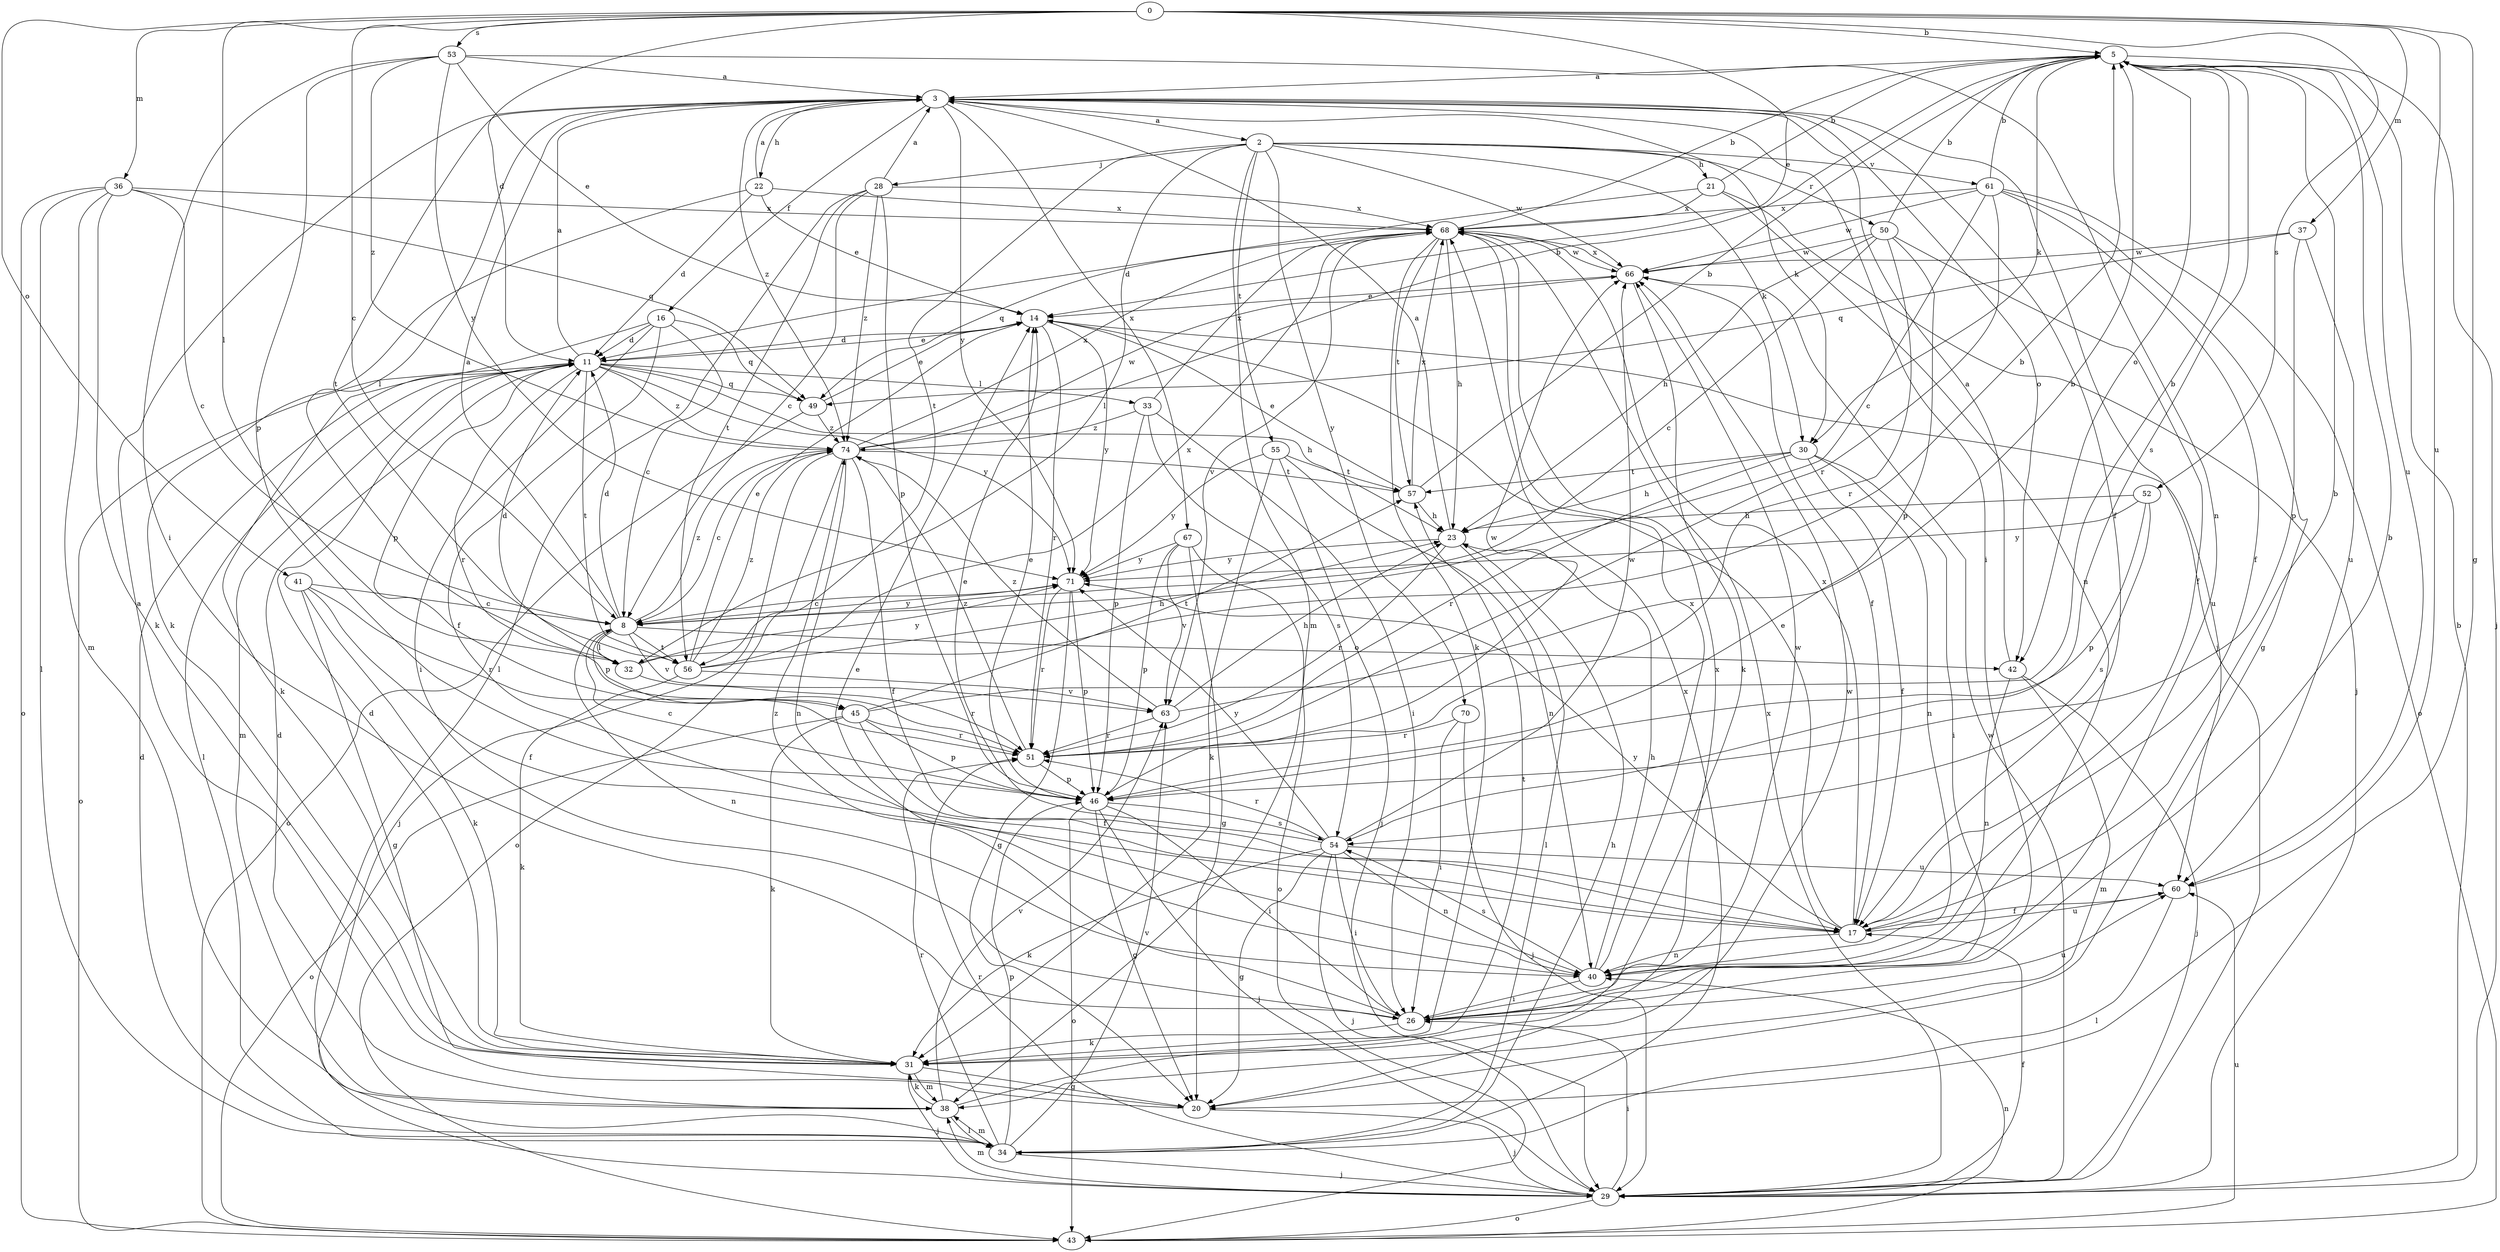 strict digraph  {
0;
2;
3;
5;
8;
11;
14;
16;
17;
20;
21;
22;
23;
26;
28;
29;
30;
31;
32;
33;
34;
36;
37;
38;
40;
41;
42;
43;
45;
46;
49;
50;
51;
52;
53;
54;
55;
56;
57;
60;
61;
63;
66;
67;
68;
70;
71;
74;
0 -> 5  [label=b];
0 -> 8  [label=c];
0 -> 11  [label=d];
0 -> 14  [label=e];
0 -> 20  [label=g];
0 -> 32  [label=l];
0 -> 36  [label=m];
0 -> 37  [label=m];
0 -> 41  [label=o];
0 -> 52  [label=s];
0 -> 53  [label=s];
0 -> 60  [label=u];
2 -> 21  [label=h];
2 -> 28  [label=j];
2 -> 30  [label=k];
2 -> 32  [label=l];
2 -> 38  [label=m];
2 -> 50  [label=r];
2 -> 55  [label=t];
2 -> 56  [label=t];
2 -> 61  [label=v];
2 -> 66  [label=w];
2 -> 70  [label=y];
3 -> 2  [label=a];
3 -> 16  [label=f];
3 -> 17  [label=f];
3 -> 22  [label=h];
3 -> 26  [label=i];
3 -> 29  [label=j];
3 -> 30  [label=k];
3 -> 32  [label=l];
3 -> 42  [label=o];
3 -> 56  [label=t];
3 -> 67  [label=x];
3 -> 71  [label=y];
3 -> 74  [label=z];
5 -> 3  [label=a];
5 -> 29  [label=j];
5 -> 30  [label=k];
5 -> 42  [label=o];
5 -> 54  [label=s];
5 -> 60  [label=u];
8 -> 3  [label=a];
8 -> 11  [label=d];
8 -> 32  [label=l];
8 -> 40  [label=n];
8 -> 42  [label=o];
8 -> 45  [label=p];
8 -> 56  [label=t];
8 -> 63  [label=v];
8 -> 71  [label=y];
8 -> 74  [label=z];
11 -> 3  [label=a];
11 -> 14  [label=e];
11 -> 23  [label=h];
11 -> 33  [label=l];
11 -> 34  [label=l];
11 -> 38  [label=m];
11 -> 43  [label=o];
11 -> 45  [label=p];
11 -> 49  [label=q];
11 -> 51  [label=r];
11 -> 56  [label=t];
11 -> 71  [label=y];
11 -> 74  [label=z];
14 -> 11  [label=d];
14 -> 51  [label=r];
14 -> 60  [label=u];
14 -> 71  [label=y];
16 -> 8  [label=c];
16 -> 11  [label=d];
16 -> 17  [label=f];
16 -> 26  [label=i];
16 -> 31  [label=k];
16 -> 49  [label=q];
17 -> 5  [label=b];
17 -> 14  [label=e];
17 -> 40  [label=n];
17 -> 60  [label=u];
17 -> 68  [label=x];
17 -> 71  [label=y];
20 -> 3  [label=a];
20 -> 29  [label=j];
20 -> 68  [label=x];
21 -> 5  [label=b];
21 -> 11  [label=d];
21 -> 29  [label=j];
21 -> 40  [label=n];
21 -> 68  [label=x];
22 -> 3  [label=a];
22 -> 11  [label=d];
22 -> 14  [label=e];
22 -> 31  [label=k];
22 -> 68  [label=x];
23 -> 3  [label=a];
23 -> 34  [label=l];
23 -> 51  [label=r];
23 -> 71  [label=y];
26 -> 5  [label=b];
26 -> 14  [label=e];
26 -> 31  [label=k];
26 -> 60  [label=u];
26 -> 66  [label=w];
28 -> 3  [label=a];
28 -> 8  [label=c];
28 -> 34  [label=l];
28 -> 46  [label=p];
28 -> 56  [label=t];
28 -> 68  [label=x];
28 -> 74  [label=z];
29 -> 5  [label=b];
29 -> 17  [label=f];
29 -> 26  [label=i];
29 -> 38  [label=m];
29 -> 43  [label=o];
29 -> 51  [label=r];
29 -> 66  [label=w];
29 -> 68  [label=x];
30 -> 17  [label=f];
30 -> 23  [label=h];
30 -> 26  [label=i];
30 -> 40  [label=n];
30 -> 51  [label=r];
30 -> 57  [label=t];
31 -> 11  [label=d];
31 -> 20  [label=g];
31 -> 29  [label=j];
31 -> 38  [label=m];
31 -> 57  [label=t];
32 -> 5  [label=b];
32 -> 11  [label=d];
32 -> 51  [label=r];
32 -> 71  [label=y];
33 -> 26  [label=i];
33 -> 46  [label=p];
33 -> 54  [label=s];
33 -> 68  [label=x];
33 -> 74  [label=z];
34 -> 11  [label=d];
34 -> 23  [label=h];
34 -> 29  [label=j];
34 -> 38  [label=m];
34 -> 46  [label=p];
34 -> 51  [label=r];
34 -> 63  [label=v];
34 -> 68  [label=x];
36 -> 8  [label=c];
36 -> 31  [label=k];
36 -> 34  [label=l];
36 -> 38  [label=m];
36 -> 43  [label=o];
36 -> 49  [label=q];
36 -> 68  [label=x];
37 -> 46  [label=p];
37 -> 49  [label=q];
37 -> 60  [label=u];
37 -> 66  [label=w];
38 -> 11  [label=d];
38 -> 31  [label=k];
38 -> 34  [label=l];
38 -> 63  [label=v];
38 -> 66  [label=w];
40 -> 23  [label=h];
40 -> 26  [label=i];
40 -> 54  [label=s];
40 -> 68  [label=x];
40 -> 74  [label=z];
41 -> 8  [label=c];
41 -> 17  [label=f];
41 -> 20  [label=g];
41 -> 31  [label=k];
41 -> 51  [label=r];
42 -> 3  [label=a];
42 -> 29  [label=j];
42 -> 38  [label=m];
42 -> 40  [label=n];
43 -> 40  [label=n];
43 -> 60  [label=u];
45 -> 5  [label=b];
45 -> 17  [label=f];
45 -> 31  [label=k];
45 -> 43  [label=o];
45 -> 46  [label=p];
45 -> 51  [label=r];
45 -> 57  [label=t];
46 -> 8  [label=c];
46 -> 14  [label=e];
46 -> 20  [label=g];
46 -> 26  [label=i];
46 -> 29  [label=j];
46 -> 43  [label=o];
46 -> 54  [label=s];
46 -> 66  [label=w];
49 -> 14  [label=e];
49 -> 43  [label=o];
49 -> 74  [label=z];
50 -> 5  [label=b];
50 -> 8  [label=c];
50 -> 17  [label=f];
50 -> 23  [label=h];
50 -> 46  [label=p];
50 -> 51  [label=r];
50 -> 66  [label=w];
51 -> 46  [label=p];
51 -> 74  [label=z];
52 -> 23  [label=h];
52 -> 46  [label=p];
52 -> 54  [label=s];
52 -> 71  [label=y];
53 -> 3  [label=a];
53 -> 14  [label=e];
53 -> 26  [label=i];
53 -> 40  [label=n];
53 -> 46  [label=p];
53 -> 71  [label=y];
53 -> 74  [label=z];
54 -> 14  [label=e];
54 -> 20  [label=g];
54 -> 26  [label=i];
54 -> 29  [label=j];
54 -> 31  [label=k];
54 -> 40  [label=n];
54 -> 51  [label=r];
54 -> 60  [label=u];
54 -> 66  [label=w];
54 -> 71  [label=y];
55 -> 29  [label=j];
55 -> 31  [label=k];
55 -> 40  [label=n];
55 -> 57  [label=t];
55 -> 71  [label=y];
56 -> 14  [label=e];
56 -> 23  [label=h];
56 -> 31  [label=k];
56 -> 63  [label=v];
56 -> 68  [label=x];
56 -> 74  [label=z];
57 -> 5  [label=b];
57 -> 14  [label=e];
57 -> 23  [label=h];
57 -> 68  [label=x];
60 -> 17  [label=f];
60 -> 34  [label=l];
61 -> 5  [label=b];
61 -> 8  [label=c];
61 -> 17  [label=f];
61 -> 20  [label=g];
61 -> 43  [label=o];
61 -> 51  [label=r];
61 -> 66  [label=w];
61 -> 68  [label=x];
63 -> 5  [label=b];
63 -> 23  [label=h];
63 -> 51  [label=r];
63 -> 74  [label=z];
66 -> 14  [label=e];
66 -> 17  [label=f];
66 -> 31  [label=k];
66 -> 68  [label=x];
67 -> 20  [label=g];
67 -> 43  [label=o];
67 -> 46  [label=p];
67 -> 63  [label=v];
67 -> 71  [label=y];
68 -> 5  [label=b];
68 -> 23  [label=h];
68 -> 31  [label=k];
68 -> 49  [label=q];
68 -> 57  [label=t];
68 -> 63  [label=v];
68 -> 66  [label=w];
70 -> 26  [label=i];
70 -> 29  [label=j];
70 -> 51  [label=r];
71 -> 8  [label=c];
71 -> 20  [label=g];
71 -> 46  [label=p];
71 -> 51  [label=r];
74 -> 5  [label=b];
74 -> 8  [label=c];
74 -> 17  [label=f];
74 -> 29  [label=j];
74 -> 40  [label=n];
74 -> 43  [label=o];
74 -> 57  [label=t];
74 -> 66  [label=w];
74 -> 68  [label=x];
}
